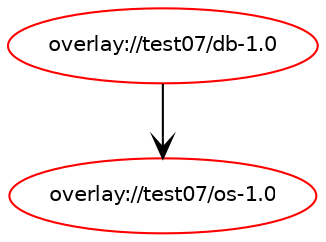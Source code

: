 digraph prolog {

newrank=true;
concentrate=true;
compound=true;
graph [rankdir=TD];#, ranksep=2.5, nodesep=0.2];
edge  [arrowhead=vee];
node  [fontname=Helvetica,fontsize=10];

"overlay://test07/db-1.0" [color=red, href="../test07/db-1.0-depend.svg"];
"overlay://test07/db-1.0" -> "overlay://test07/os-1.0"
"overlay://test07/os-1.0" [color=red, href="../test07/os-1.0-depend.svg"];
}
